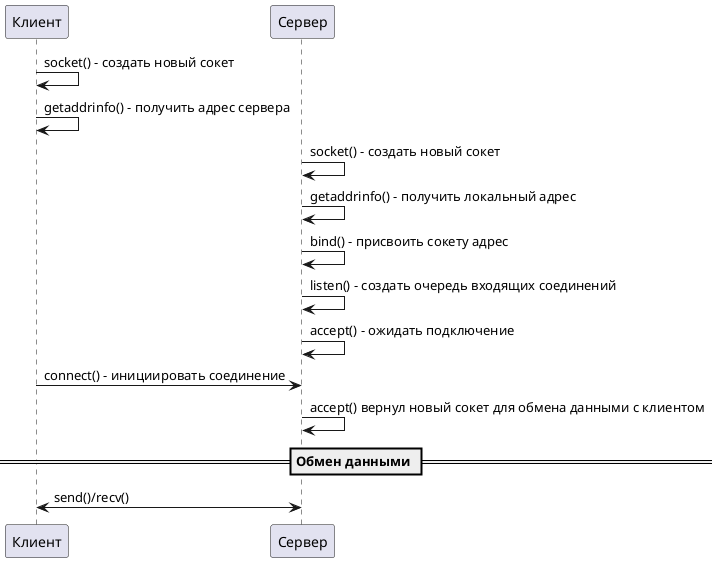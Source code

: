 @startuml

Клиент -> Клиент : socket() - создать новый сокет
Клиент -> Клиент : getaddrinfo() - получить адрес сервера

Сервер -> Сервер : socket() - создать новый сокет
Сервер -> Сервер : getaddrinfo() - получить локальный адрес
Сервер -> Сервер : bind() - присвоить сокету адрес
Сервер -> Сервер : listen() - создать очередь входящих соединений
Сервер -> Сервер : accept() - ожидать подключение

Клиент -> Сервер : connect() - инициировать соединение
Сервер -> Сервер : accept() вернул новый сокет для обмена данными с клиентом

== Обмен данными ==

Клиент <-> Сервер : send()/recv()

@enduml
